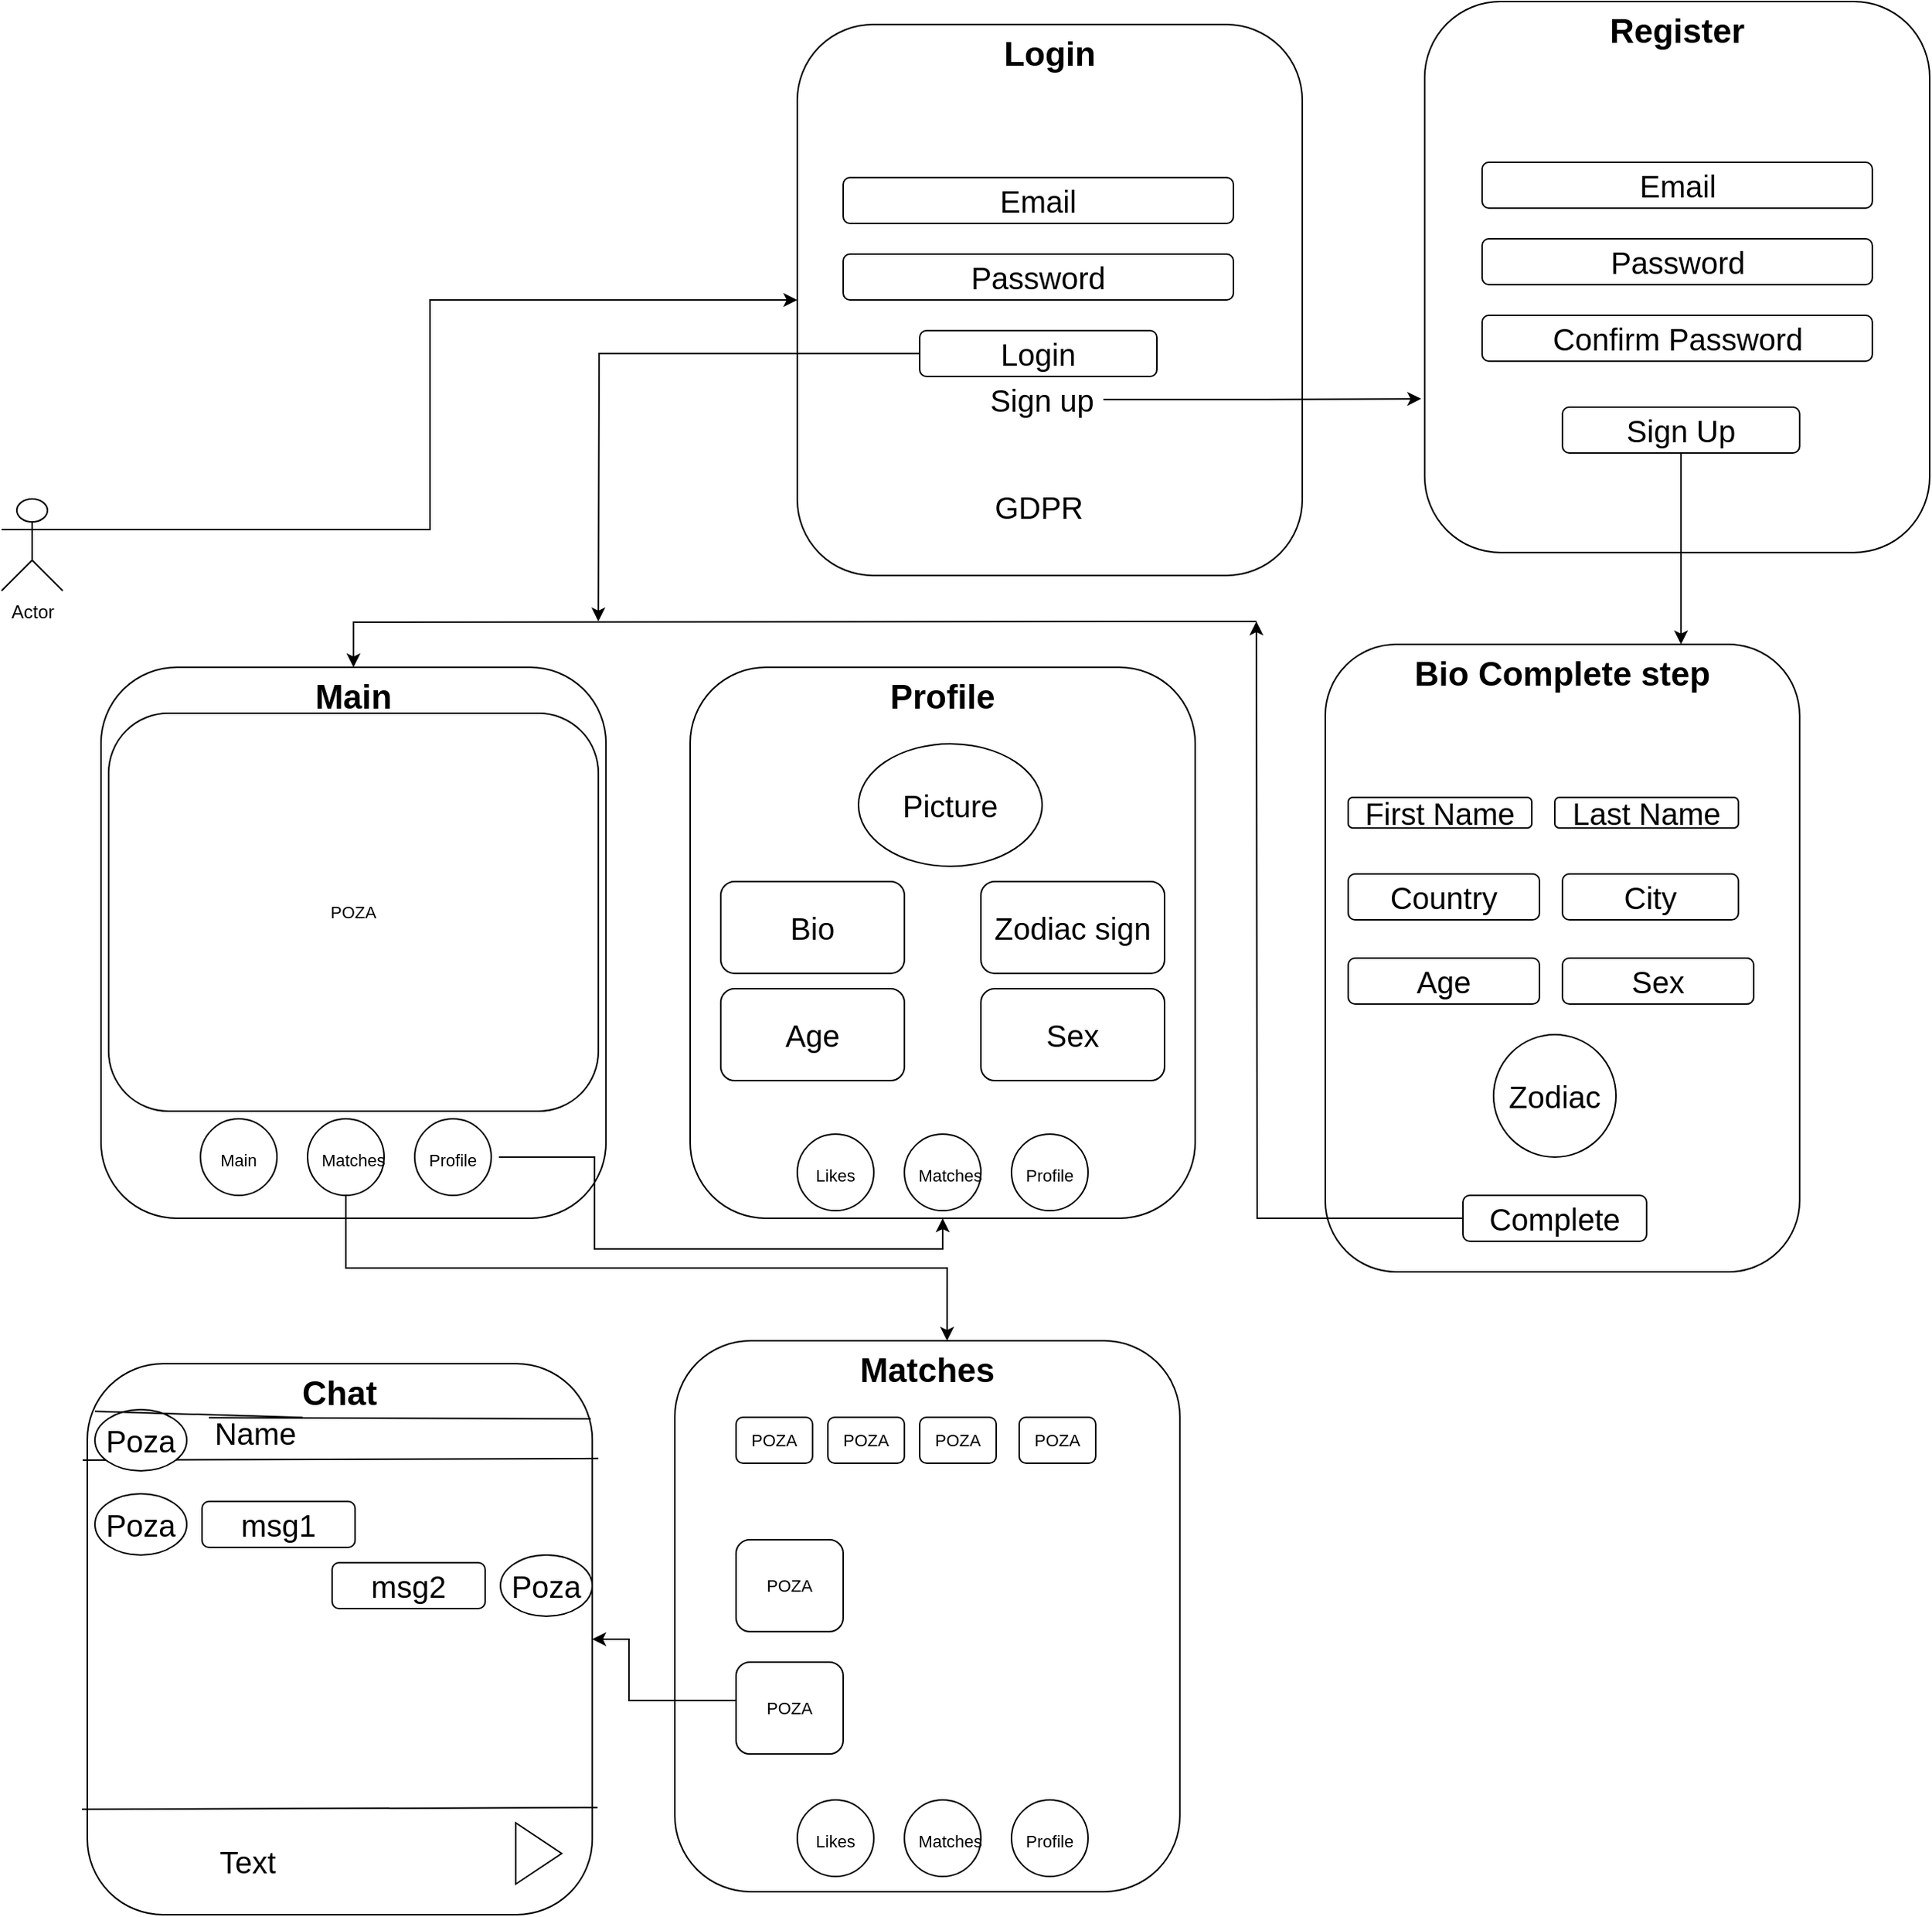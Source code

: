 <mxfile version="16.2.3"><diagram id="bUQ5SzKyiarUCOKmsNch" name="Page-1"><mxGraphModel dx="2844" dy="1426" grid="1" gridSize="10" guides="1" tooltips="1" connect="1" arrows="1" fold="1" page="1" pageScale="1" pageWidth="827" pageHeight="1169" math="0" shadow="0"><root><mxCell id="0"/><mxCell id="1" parent="0"/><mxCell id="L7reyG51ZW0e9l_UY-oH-1" style="edgeStyle=orthogonalEdgeStyle;rounded=0;orthogonalLoop=1;jettySize=auto;html=1;exitX=1;exitY=0.333;exitDx=0;exitDy=0;exitPerimeter=0;fontSize=20;entryX=0;entryY=0.5;entryDx=0;entryDy=0;" edge="1" parent="1" source="L7reyG51ZW0e9l_UY-oH-2" target="L7reyG51ZW0e9l_UY-oH-72"><mxGeometry relative="1" as="geometry"><mxPoint x="510" y="615.294" as="targetPoint"/></mxGeometry></mxCell><mxCell id="L7reyG51ZW0e9l_UY-oH-2" value="Actor" style="shape=umlActor;verticalLabelPosition=bottom;verticalAlign=top;html=1;outlineConnect=0;" vertex="1" parent="1"><mxGeometry x="40" y="595" width="40" height="60" as="geometry"/></mxCell><mxCell id="L7reyG51ZW0e9l_UY-oH-3" value="" style="edgeStyle=orthogonalEdgeStyle;rounded=0;orthogonalLoop=1;jettySize=auto;html=1;entryX=0.5;entryY=0;entryDx=0;entryDy=0;" edge="1" parent="1" target="L7reyG51ZW0e9l_UY-oH-4"><mxGeometry relative="1" as="geometry"><mxPoint x="860" y="675" as="sourcePoint"/></mxGeometry></mxCell><mxCell id="L7reyG51ZW0e9l_UY-oH-4" value="&lt;b&gt;&lt;font style=&quot;font-size: 22px&quot;&gt;Main&lt;/font&gt;&lt;/b&gt;" style="rounded=1;whiteSpace=wrap;html=1;verticalAlign=top;" vertex="1" parent="1"><mxGeometry x="105" y="705" width="330" height="360" as="geometry"/></mxCell><mxCell id="L7reyG51ZW0e9l_UY-oH-6" value="" style="ellipse;whiteSpace=wrap;html=1;aspect=fixed;fontSize=22;verticalAlign=top;" vertex="1" parent="1"><mxGeometry x="170" y="1000" width="50" height="50" as="geometry"/></mxCell><mxCell id="L7reyG51ZW0e9l_UY-oH-7" style="edgeStyle=orthogonalEdgeStyle;rounded=0;orthogonalLoop=1;jettySize=auto;html=1;exitX=0.5;exitY=1;exitDx=0;exitDy=0;entryX=0.539;entryY=0;entryDx=0;entryDy=0;entryPerimeter=0;fontSize=11;" edge="1" parent="1" source="L7reyG51ZW0e9l_UY-oH-8" target="L7reyG51ZW0e9l_UY-oH-17"><mxGeometry relative="1" as="geometry"/></mxCell><mxCell id="L7reyG51ZW0e9l_UY-oH-8" value="" style="ellipse;whiteSpace=wrap;html=1;aspect=fixed;fontSize=22;verticalAlign=top;" vertex="1" parent="1"><mxGeometry x="240" y="1000" width="50" height="50" as="geometry"/></mxCell><mxCell id="L7reyG51ZW0e9l_UY-oH-9" value="" style="ellipse;whiteSpace=wrap;html=1;aspect=fixed;fontSize=22;verticalAlign=top;" vertex="1" parent="1"><mxGeometry x="310" y="1000" width="50" height="50" as="geometry"/></mxCell><mxCell id="L7reyG51ZW0e9l_UY-oH-10" value="&lt;font style=&quot;font-size: 11px&quot;&gt;Matches&lt;/font&gt;" style="text;html=1;strokeColor=none;fillColor=none;align=center;verticalAlign=middle;whiteSpace=wrap;rounded=0;fontSize=16;" vertex="1" parent="1"><mxGeometry x="240" y="1010" width="60" height="30" as="geometry"/></mxCell><mxCell id="L7reyG51ZW0e9l_UY-oH-11" value="&lt;span style=&quot;font-size: 11px&quot;&gt;Main&lt;/span&gt;" style="text;html=1;strokeColor=none;fillColor=none;align=center;verticalAlign=middle;whiteSpace=wrap;rounded=0;fontSize=16;" vertex="1" parent="1"><mxGeometry x="165" y="1010" width="60" height="30" as="geometry"/></mxCell><mxCell id="L7reyG51ZW0e9l_UY-oH-12" style="edgeStyle=orthogonalEdgeStyle;rounded=0;orthogonalLoop=1;jettySize=auto;html=1;exitX=1;exitY=0.5;exitDx=0;exitDy=0;entryX=0.5;entryY=1;entryDx=0;entryDy=0;fontSize=11;" edge="1" parent="1" source="L7reyG51ZW0e9l_UY-oH-13" target="L7reyG51ZW0e9l_UY-oH-15"><mxGeometry relative="1" as="geometry"/></mxCell><mxCell id="L7reyG51ZW0e9l_UY-oH-13" value="&lt;span style=&quot;font-size: 11px&quot;&gt;Profile&lt;/span&gt;" style="text;html=1;strokeColor=none;fillColor=none;align=center;verticalAlign=middle;whiteSpace=wrap;rounded=0;fontSize=16;" vertex="1" parent="1"><mxGeometry x="305" y="1010" width="60" height="30" as="geometry"/></mxCell><mxCell id="L7reyG51ZW0e9l_UY-oH-14" value="POZA" style="rounded=1;whiteSpace=wrap;html=1;fontSize=11;verticalAlign=middle;" vertex="1" parent="1"><mxGeometry x="110" y="735" width="320" height="260" as="geometry"/></mxCell><mxCell id="L7reyG51ZW0e9l_UY-oH-15" value="&lt;b&gt;&lt;font style=&quot;font-size: 22px&quot;&gt;Profile&lt;/font&gt;&lt;/b&gt;" style="rounded=1;whiteSpace=wrap;html=1;verticalAlign=top;" vertex="1" parent="1"><mxGeometry x="490" y="705" width="330" height="360" as="geometry"/></mxCell><mxCell id="L7reyG51ZW0e9l_UY-oH-17" value="&lt;b&gt;&lt;font style=&quot;font-size: 22px&quot;&gt;Matches&lt;/font&gt;&lt;/b&gt;" style="rounded=1;whiteSpace=wrap;html=1;verticalAlign=top;" vertex="1" parent="1"><mxGeometry x="480" y="1145" width="330" height="360" as="geometry"/></mxCell><mxCell id="L7reyG51ZW0e9l_UY-oH-24" value="" style="ellipse;whiteSpace=wrap;html=1;aspect=fixed;fontSize=22;verticalAlign=top;" vertex="1" parent="1"><mxGeometry x="560" y="1445" width="50" height="50" as="geometry"/></mxCell><mxCell id="L7reyG51ZW0e9l_UY-oH-25" value="" style="ellipse;whiteSpace=wrap;html=1;aspect=fixed;fontSize=22;verticalAlign=top;" vertex="1" parent="1"><mxGeometry x="630" y="1445" width="50" height="50" as="geometry"/></mxCell><mxCell id="L7reyG51ZW0e9l_UY-oH-26" value="" style="ellipse;whiteSpace=wrap;html=1;aspect=fixed;fontSize=22;verticalAlign=top;" vertex="1" parent="1"><mxGeometry x="700" y="1445" width="50" height="50" as="geometry"/></mxCell><mxCell id="L7reyG51ZW0e9l_UY-oH-27" value="&lt;font style=&quot;font-size: 11px&quot;&gt;Matches&lt;/font&gt;" style="text;html=1;strokeColor=none;fillColor=none;align=center;verticalAlign=middle;whiteSpace=wrap;rounded=0;fontSize=16;" vertex="1" parent="1"><mxGeometry x="630" y="1455" width="60" height="30" as="geometry"/></mxCell><mxCell id="L7reyG51ZW0e9l_UY-oH-28" value="&lt;span style=&quot;font-size: 11px&quot;&gt;Likes&lt;/span&gt;" style="text;html=1;strokeColor=none;fillColor=none;align=center;verticalAlign=middle;whiteSpace=wrap;rounded=0;fontSize=16;" vertex="1" parent="1"><mxGeometry x="555" y="1455" width="60" height="30" as="geometry"/></mxCell><mxCell id="L7reyG51ZW0e9l_UY-oH-29" value="&lt;span style=&quot;font-size: 11px&quot;&gt;Profile&lt;/span&gt;" style="text;html=1;strokeColor=none;fillColor=none;align=center;verticalAlign=middle;whiteSpace=wrap;rounded=0;fontSize=16;" vertex="1" parent="1"><mxGeometry x="695" y="1455" width="60" height="30" as="geometry"/></mxCell><mxCell id="L7reyG51ZW0e9l_UY-oH-30" value="" style="ellipse;whiteSpace=wrap;html=1;aspect=fixed;fontSize=22;verticalAlign=top;" vertex="1" parent="1"><mxGeometry x="560" y="1010" width="50" height="50" as="geometry"/></mxCell><mxCell id="L7reyG51ZW0e9l_UY-oH-31" value="" style="ellipse;whiteSpace=wrap;html=1;aspect=fixed;fontSize=22;verticalAlign=top;" vertex="1" parent="1"><mxGeometry x="630" y="1010" width="50" height="50" as="geometry"/></mxCell><mxCell id="L7reyG51ZW0e9l_UY-oH-32" value="" style="ellipse;whiteSpace=wrap;html=1;aspect=fixed;fontSize=22;verticalAlign=top;" vertex="1" parent="1"><mxGeometry x="700" y="1010" width="50" height="50" as="geometry"/></mxCell><mxCell id="L7reyG51ZW0e9l_UY-oH-33" value="&lt;font style=&quot;font-size: 11px&quot;&gt;Matches&lt;/font&gt;" style="text;html=1;strokeColor=none;fillColor=none;align=center;verticalAlign=middle;whiteSpace=wrap;rounded=0;fontSize=16;" vertex="1" parent="1"><mxGeometry x="630" y="1020" width="60" height="30" as="geometry"/></mxCell><mxCell id="L7reyG51ZW0e9l_UY-oH-34" value="&lt;span style=&quot;font-size: 11px&quot;&gt;Likes&lt;/span&gt;" style="text;html=1;strokeColor=none;fillColor=none;align=center;verticalAlign=middle;whiteSpace=wrap;rounded=0;fontSize=16;" vertex="1" parent="1"><mxGeometry x="555" y="1020" width="60" height="30" as="geometry"/></mxCell><mxCell id="L7reyG51ZW0e9l_UY-oH-35" value="&lt;span style=&quot;font-size: 11px&quot;&gt;Profile&lt;/span&gt;" style="text;html=1;strokeColor=none;fillColor=none;align=center;verticalAlign=middle;whiteSpace=wrap;rounded=0;fontSize=16;" vertex="1" parent="1"><mxGeometry x="695" y="1020" width="60" height="30" as="geometry"/></mxCell><mxCell id="L7reyG51ZW0e9l_UY-oH-46" value="POZA" style="rounded=1;whiteSpace=wrap;html=1;fontSize=11;verticalAlign=middle;" vertex="1" parent="1"><mxGeometry x="520" y="1275" width="70" height="60" as="geometry"/></mxCell><mxCell id="L7reyG51ZW0e9l_UY-oH-47" style="edgeStyle=orthogonalEdgeStyle;rounded=0;orthogonalLoop=1;jettySize=auto;html=1;exitX=0.25;exitY=1;exitDx=0;exitDy=0;fontSize=20;entryX=1;entryY=0.5;entryDx=0;entryDy=0;" edge="1" parent="1" source="L7reyG51ZW0e9l_UY-oH-48" target="L7reyG51ZW0e9l_UY-oH-58"><mxGeometry relative="1" as="geometry"><mxPoint x="430" y="1575" as="targetPoint"/><Array as="points"><mxPoint x="538" y="1380"/><mxPoint x="450" y="1380"/><mxPoint x="450" y="1340"/></Array></mxGeometry></mxCell><mxCell id="L7reyG51ZW0e9l_UY-oH-48" value="POZA" style="rounded=1;whiteSpace=wrap;html=1;fontSize=11;verticalAlign=middle;" vertex="1" parent="1"><mxGeometry x="520" y="1355" width="70" height="60" as="geometry"/></mxCell><mxCell id="L7reyG51ZW0e9l_UY-oH-49" value="POZA" style="rounded=1;whiteSpace=wrap;html=1;fontSize=11;verticalAlign=middle;" vertex="1" parent="1"><mxGeometry x="520" y="1195" width="50" height="30" as="geometry"/></mxCell><mxCell id="L7reyG51ZW0e9l_UY-oH-50" value="POZA" style="rounded=1;whiteSpace=wrap;html=1;fontSize=11;verticalAlign=middle;" vertex="1" parent="1"><mxGeometry x="580" y="1195" width="50" height="30" as="geometry"/></mxCell><mxCell id="L7reyG51ZW0e9l_UY-oH-51" value="POZA" style="rounded=1;whiteSpace=wrap;html=1;fontSize=11;verticalAlign=middle;" vertex="1" parent="1"><mxGeometry x="640" y="1195" width="50" height="30" as="geometry"/></mxCell><mxCell id="L7reyG51ZW0e9l_UY-oH-52" value="POZA" style="rounded=1;whiteSpace=wrap;html=1;fontSize=11;verticalAlign=middle;" vertex="1" parent="1"><mxGeometry x="705" y="1195" width="50" height="30" as="geometry"/></mxCell><mxCell id="L7reyG51ZW0e9l_UY-oH-53" value="Picture" style="ellipse;whiteSpace=wrap;html=1;fontSize=20;fillColor=default;verticalAlign=middle;" vertex="1" parent="1"><mxGeometry x="600" y="755" width="120" height="80" as="geometry"/></mxCell><mxCell id="L7reyG51ZW0e9l_UY-oH-54" value="Bio" style="rounded=1;whiteSpace=wrap;html=1;fontSize=20;fillColor=default;verticalAlign=middle;" vertex="1" parent="1"><mxGeometry x="510" y="845" width="120" height="60" as="geometry"/></mxCell><mxCell id="L7reyG51ZW0e9l_UY-oH-55" value="Zodiac sign" style="rounded=1;whiteSpace=wrap;html=1;fontSize=20;fillColor=default;verticalAlign=middle;" vertex="1" parent="1"><mxGeometry x="680" y="845" width="120" height="60" as="geometry"/></mxCell><mxCell id="L7reyG51ZW0e9l_UY-oH-56" value="Age" style="rounded=1;whiteSpace=wrap;html=1;fontSize=20;fillColor=default;verticalAlign=middle;" vertex="1" parent="1"><mxGeometry x="510" y="915" width="120" height="60" as="geometry"/></mxCell><mxCell id="L7reyG51ZW0e9l_UY-oH-57" value="Sex" style="rounded=1;whiteSpace=wrap;html=1;fontSize=20;fillColor=default;verticalAlign=middle;" vertex="1" parent="1"><mxGeometry x="680" y="915" width="120" height="60" as="geometry"/></mxCell><mxCell id="L7reyG51ZW0e9l_UY-oH-58" value="&lt;b&gt;&lt;font style=&quot;font-size: 22px&quot;&gt;Chat&lt;/font&gt;&lt;/b&gt;" style="rounded=1;whiteSpace=wrap;html=1;verticalAlign=top;" vertex="1" parent="1"><mxGeometry x="96.04" y="1160" width="330" height="360" as="geometry"/></mxCell><mxCell id="L7reyG51ZW0e9l_UY-oH-59" value="" style="endArrow=none;html=1;rounded=0;fontSize=20;entryX=1.012;entryY=0.172;entryDx=0;entryDy=0;entryPerimeter=0;exitX=-0.009;exitY=0.175;exitDx=0;exitDy=0;exitPerimeter=0;" edge="1" parent="1" source="L7reyG51ZW0e9l_UY-oH-58" target="L7reyG51ZW0e9l_UY-oH-58"><mxGeometry width="50" height="50" relative="1" as="geometry"><mxPoint x="-23.96" y="1230" as="sourcePoint"/><mxPoint x="26.04" y="1180" as="targetPoint"/></mxGeometry></mxCell><mxCell id="L7reyG51ZW0e9l_UY-oH-60" value="Poza" style="ellipse;whiteSpace=wrap;html=1;fontSize=20;fillColor=default;verticalAlign=middle;" vertex="1" parent="1"><mxGeometry x="101.04" y="1190" width="60" height="40" as="geometry"/></mxCell><mxCell id="L7reyG51ZW0e9l_UY-oH-61" value="" style="endArrow=none;html=1;rounded=0;fontSize=20;entryX=0.997;entryY=0.1;entryDx=0;entryDy=0;entryPerimeter=0;exitX=-0.009;exitY=0.175;exitDx=0;exitDy=0;exitPerimeter=0;startArrow=none;" edge="1" parent="1" source="L7reyG51ZW0e9l_UY-oH-62" target="L7reyG51ZW0e9l_UY-oH-58"><mxGeometry width="50" height="50" relative="1" as="geometry"><mxPoint x="101.04" y="1191.08" as="sourcePoint"/><mxPoint x="437.97" y="1190" as="targetPoint"/></mxGeometry></mxCell><mxCell id="L7reyG51ZW0e9l_UY-oH-62" value="Name" style="text;html=1;strokeColor=none;fillColor=none;align=center;verticalAlign=middle;whiteSpace=wrap;rounded=0;fontSize=20;" vertex="1" parent="1"><mxGeometry x="176.04" y="1190" width="60" height="30" as="geometry"/></mxCell><mxCell id="L7reyG51ZW0e9l_UY-oH-63" value="" style="endArrow=none;html=1;rounded=0;fontSize=20;entryX=1.012;entryY=0.172;entryDx=0;entryDy=0;entryPerimeter=0;exitX=-0.009;exitY=0.175;exitDx=0;exitDy=0;exitPerimeter=0;" edge="1" parent="1" target="L7reyG51ZW0e9l_UY-oH-62"><mxGeometry width="50" height="50" relative="1" as="geometry"><mxPoint x="101.04" y="1191.08" as="sourcePoint"/><mxPoint x="437.97" y="1190" as="targetPoint"/></mxGeometry></mxCell><mxCell id="L7reyG51ZW0e9l_UY-oH-64" value="msg1" style="rounded=1;whiteSpace=wrap;html=1;fontSize=20;fillColor=default;verticalAlign=middle;" vertex="1" parent="1"><mxGeometry x="171.04" y="1250" width="100" height="30" as="geometry"/></mxCell><mxCell id="L7reyG51ZW0e9l_UY-oH-65" value="Poza" style="ellipse;whiteSpace=wrap;html=1;fontSize=20;fillColor=default;verticalAlign=middle;" vertex="1" parent="1"><mxGeometry x="101.04" y="1245" width="60" height="40" as="geometry"/></mxCell><mxCell id="L7reyG51ZW0e9l_UY-oH-67" value="Poza" style="ellipse;whiteSpace=wrap;html=1;fontSize=20;fillColor=default;verticalAlign=middle;" vertex="1" parent="1"><mxGeometry x="366.04" y="1285" width="60" height="40" as="geometry"/></mxCell><mxCell id="L7reyG51ZW0e9l_UY-oH-68" value="msg2" style="rounded=1;whiteSpace=wrap;html=1;fontSize=20;fillColor=default;verticalAlign=middle;" vertex="1" parent="1"><mxGeometry x="256.04" y="1290" width="100" height="30" as="geometry"/></mxCell><mxCell id="L7reyG51ZW0e9l_UY-oH-69" value="" style="endArrow=none;html=1;rounded=0;fontSize=20;entryX=1.012;entryY=0.172;entryDx=0;entryDy=0;entryPerimeter=0;exitX=-0.009;exitY=0.175;exitDx=0;exitDy=0;exitPerimeter=0;" edge="1" parent="1"><mxGeometry width="50" height="50" relative="1" as="geometry"><mxPoint x="92.58" y="1451.08" as="sourcePoint"/><mxPoint x="429.51" y="1450" as="targetPoint"/></mxGeometry></mxCell><mxCell id="L7reyG51ZW0e9l_UY-oH-70" value="" style="triangle;whiteSpace=wrap;html=1;fontSize=20;fillColor=default;verticalAlign=middle;" vertex="1" parent="1"><mxGeometry x="376.04" y="1460" width="30" height="40" as="geometry"/></mxCell><mxCell id="L7reyG51ZW0e9l_UY-oH-71" value="Text" style="text;html=1;strokeColor=none;fillColor=none;align=center;verticalAlign=middle;whiteSpace=wrap;rounded=0;fontSize=20;" vertex="1" parent="1"><mxGeometry x="171.04" y="1470" width="60" height="30" as="geometry"/></mxCell><mxCell id="L7reyG51ZW0e9l_UY-oH-72" value="&lt;b&gt;&lt;font style=&quot;font-size: 22px&quot;&gt;Login&lt;/font&gt;&lt;/b&gt;" style="rounded=1;whiteSpace=wrap;html=1;verticalAlign=top;" vertex="1" parent="1"><mxGeometry x="560" y="285" width="330" height="360" as="geometry"/></mxCell><mxCell id="L7reyG51ZW0e9l_UY-oH-73" value="Email" style="rounded=1;whiteSpace=wrap;html=1;fontSize=20;fillColor=default;verticalAlign=middle;" vertex="1" parent="1"><mxGeometry x="590" y="385" width="255" height="30" as="geometry"/></mxCell><mxCell id="L7reyG51ZW0e9l_UY-oH-74" value="Password" style="rounded=1;whiteSpace=wrap;html=1;fontSize=20;fillColor=default;verticalAlign=middle;" vertex="1" parent="1"><mxGeometry x="590" y="435" width="255" height="30" as="geometry"/></mxCell><mxCell id="L7reyG51ZW0e9l_UY-oH-75" style="edgeStyle=orthogonalEdgeStyle;rounded=0;orthogonalLoop=1;jettySize=auto;html=1;exitX=0;exitY=0.5;exitDx=0;exitDy=0;fontSize=20;" edge="1" parent="1" source="L7reyG51ZW0e9l_UY-oH-76"><mxGeometry relative="1" as="geometry"><mxPoint x="430" y="675" as="targetPoint"/></mxGeometry></mxCell><mxCell id="L7reyG51ZW0e9l_UY-oH-76" value="Login" style="rounded=1;whiteSpace=wrap;html=1;fontSize=20;fillColor=default;verticalAlign=middle;" vertex="1" parent="1"><mxGeometry x="640" y="485" width="155" height="30" as="geometry"/></mxCell><mxCell id="L7reyG51ZW0e9l_UY-oH-77" value="GDPR" style="text;html=1;strokeColor=none;fillColor=none;align=center;verticalAlign=middle;whiteSpace=wrap;rounded=0;fontSize=20;" vertex="1" parent="1"><mxGeometry x="687.5" y="585" width="60" height="30" as="geometry"/></mxCell><mxCell id="L7reyG51ZW0e9l_UY-oH-78" value="&lt;b&gt;&lt;font style=&quot;font-size: 22px&quot;&gt;Bio Complete step&lt;/font&gt;&lt;/b&gt;" style="rounded=1;whiteSpace=wrap;html=1;verticalAlign=top;" vertex="1" parent="1"><mxGeometry x="905" y="690" width="310" height="410" as="geometry"/></mxCell><mxCell id="L7reyG51ZW0e9l_UY-oH-79" value="First Name" style="rounded=1;whiteSpace=wrap;html=1;fontSize=20;fillColor=default;verticalAlign=middle;" vertex="1" parent="1"><mxGeometry x="920" y="790" width="120" height="20" as="geometry"/></mxCell><mxCell id="L7reyG51ZW0e9l_UY-oH-80" value="Last Name" style="rounded=1;whiteSpace=wrap;html=1;fontSize=20;fillColor=default;verticalAlign=middle;" vertex="1" parent="1"><mxGeometry x="1055" y="790" width="120" height="20" as="geometry"/></mxCell><mxCell id="L7reyG51ZW0e9l_UY-oH-81" value="Country" style="rounded=1;whiteSpace=wrap;html=1;fontSize=20;fillColor=default;verticalAlign=middle;" vertex="1" parent="1"><mxGeometry x="920" y="840" width="125" height="30" as="geometry"/></mxCell><mxCell id="L7reyG51ZW0e9l_UY-oH-82" value="City" style="rounded=1;whiteSpace=wrap;html=1;fontSize=20;fillColor=default;verticalAlign=middle;" vertex="1" parent="1"><mxGeometry x="1060" y="840" width="115" height="30" as="geometry"/></mxCell><mxCell id="L7reyG51ZW0e9l_UY-oH-83" style="edgeStyle=orthogonalEdgeStyle;rounded=0;orthogonalLoop=1;jettySize=auto;html=1;exitX=1;exitY=0.5;exitDx=0;exitDy=0;entryX=-0.007;entryY=0.721;entryDx=0;entryDy=0;entryPerimeter=0;fontSize=20;" edge="1" parent="1" source="L7reyG51ZW0e9l_UY-oH-84" target="L7reyG51ZW0e9l_UY-oH-85"><mxGeometry relative="1" as="geometry"/></mxCell><mxCell id="L7reyG51ZW0e9l_UY-oH-84" value="Sign up" style="text;html=1;strokeColor=none;fillColor=none;align=center;verticalAlign=middle;whiteSpace=wrap;rounded=0;fontSize=20;" vertex="1" parent="1"><mxGeometry x="680" y="515" width="80" height="30" as="geometry"/></mxCell><mxCell id="L7reyG51ZW0e9l_UY-oH-85" value="&lt;span style=&quot;font-size: 22px&quot;&gt;&lt;b&gt;Register&lt;/b&gt;&lt;/span&gt;" style="rounded=1;whiteSpace=wrap;html=1;verticalAlign=top;" vertex="1" parent="1"><mxGeometry x="970" y="270" width="330" height="360" as="geometry"/></mxCell><mxCell id="L7reyG51ZW0e9l_UY-oH-86" value="Email" style="rounded=1;whiteSpace=wrap;html=1;fontSize=20;fillColor=default;verticalAlign=middle;" vertex="1" parent="1"><mxGeometry x="1007.5" y="375" width="255" height="30" as="geometry"/></mxCell><mxCell id="L7reyG51ZW0e9l_UY-oH-87" value="Password" style="rounded=1;whiteSpace=wrap;html=1;fontSize=20;fillColor=default;verticalAlign=middle;" vertex="1" parent="1"><mxGeometry x="1007.5" y="425" width="255" height="30" as="geometry"/></mxCell><mxCell id="L7reyG51ZW0e9l_UY-oH-88" value="Confirm Password" style="rounded=1;whiteSpace=wrap;html=1;fontSize=20;fillColor=default;verticalAlign=middle;" vertex="1" parent="1"><mxGeometry x="1007.5" y="475" width="255" height="30" as="geometry"/></mxCell><mxCell id="L7reyG51ZW0e9l_UY-oH-90" value="Sign Up" style="rounded=1;whiteSpace=wrap;html=1;fontSize=20;fillColor=default;verticalAlign=middle;" vertex="1" parent="1"><mxGeometry x="1060" y="535" width="155" height="30" as="geometry"/></mxCell><mxCell id="L7reyG51ZW0e9l_UY-oH-91" value="Age" style="rounded=1;whiteSpace=wrap;html=1;fontSize=20;fillColor=default;verticalAlign=middle;" vertex="1" parent="1"><mxGeometry x="920" y="895" width="125" height="30" as="geometry"/></mxCell><mxCell id="L7reyG51ZW0e9l_UY-oH-92" value="Sex" style="rounded=1;whiteSpace=wrap;html=1;fontSize=20;fillColor=default;verticalAlign=middle;" vertex="1" parent="1"><mxGeometry x="1060" y="895" width="125" height="30" as="geometry"/></mxCell><mxCell id="L7reyG51ZW0e9l_UY-oH-93" value="Zodiac" style="ellipse;whiteSpace=wrap;html=1;aspect=fixed;fontSize=20;fillColor=default;verticalAlign=middle;" vertex="1" parent="1"><mxGeometry x="1015" y="945" width="80" height="80" as="geometry"/></mxCell><mxCell id="L7reyG51ZW0e9l_UY-oH-94" style="edgeStyle=orthogonalEdgeStyle;rounded=0;orthogonalLoop=1;jettySize=auto;html=1;exitX=0;exitY=0.5;exitDx=0;exitDy=0;fontSize=20;" edge="1" parent="1" source="L7reyG51ZW0e9l_UY-oH-95"><mxGeometry relative="1" as="geometry"><mxPoint x="860" y="675" as="targetPoint"/></mxGeometry></mxCell><mxCell id="L7reyG51ZW0e9l_UY-oH-95" value="Complete" style="rounded=1;whiteSpace=wrap;html=1;fontSize=20;fillColor=default;verticalAlign=middle;" vertex="1" parent="1"><mxGeometry x="995" y="1050" width="120" height="30" as="geometry"/></mxCell><mxCell id="L7reyG51ZW0e9l_UY-oH-96" value="" style="endArrow=classic;html=1;rounded=0;exitX=0.5;exitY=1;exitDx=0;exitDy=0;entryX=0.75;entryY=0;entryDx=0;entryDy=0;" edge="1" parent="1" source="L7reyG51ZW0e9l_UY-oH-90" target="L7reyG51ZW0e9l_UY-oH-78"><mxGeometry width="50" height="50" relative="1" as="geometry"><mxPoint x="1000" y="930" as="sourcePoint"/><mxPoint x="1050" y="880" as="targetPoint"/></mxGeometry></mxCell></root></mxGraphModel></diagram></mxfile>